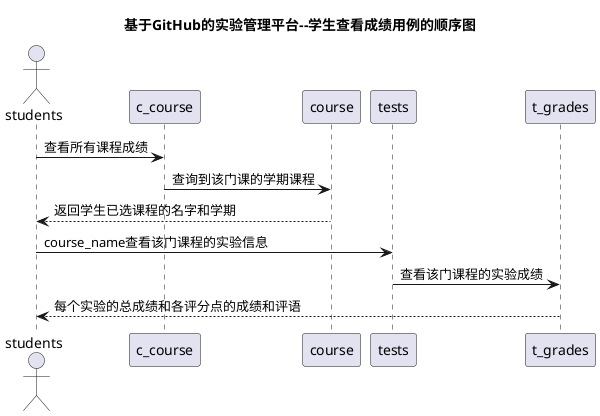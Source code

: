 @startuml
title 基于GitHub的实验管理平台--学生查看成绩用例的顺序图
actor students
students -> c_course:查看所有课程成绩
c_course -> course: 查询到该门课的学期课程
course -->students:返回学生已选课程的名字和学期
students ->tests:course_name查看该门课程的实验信息
tests ->t_grades:查看该门课程的实验成绩
t_grades--> students:每个实验的总成绩和各评分点的成绩和评语

@enduml